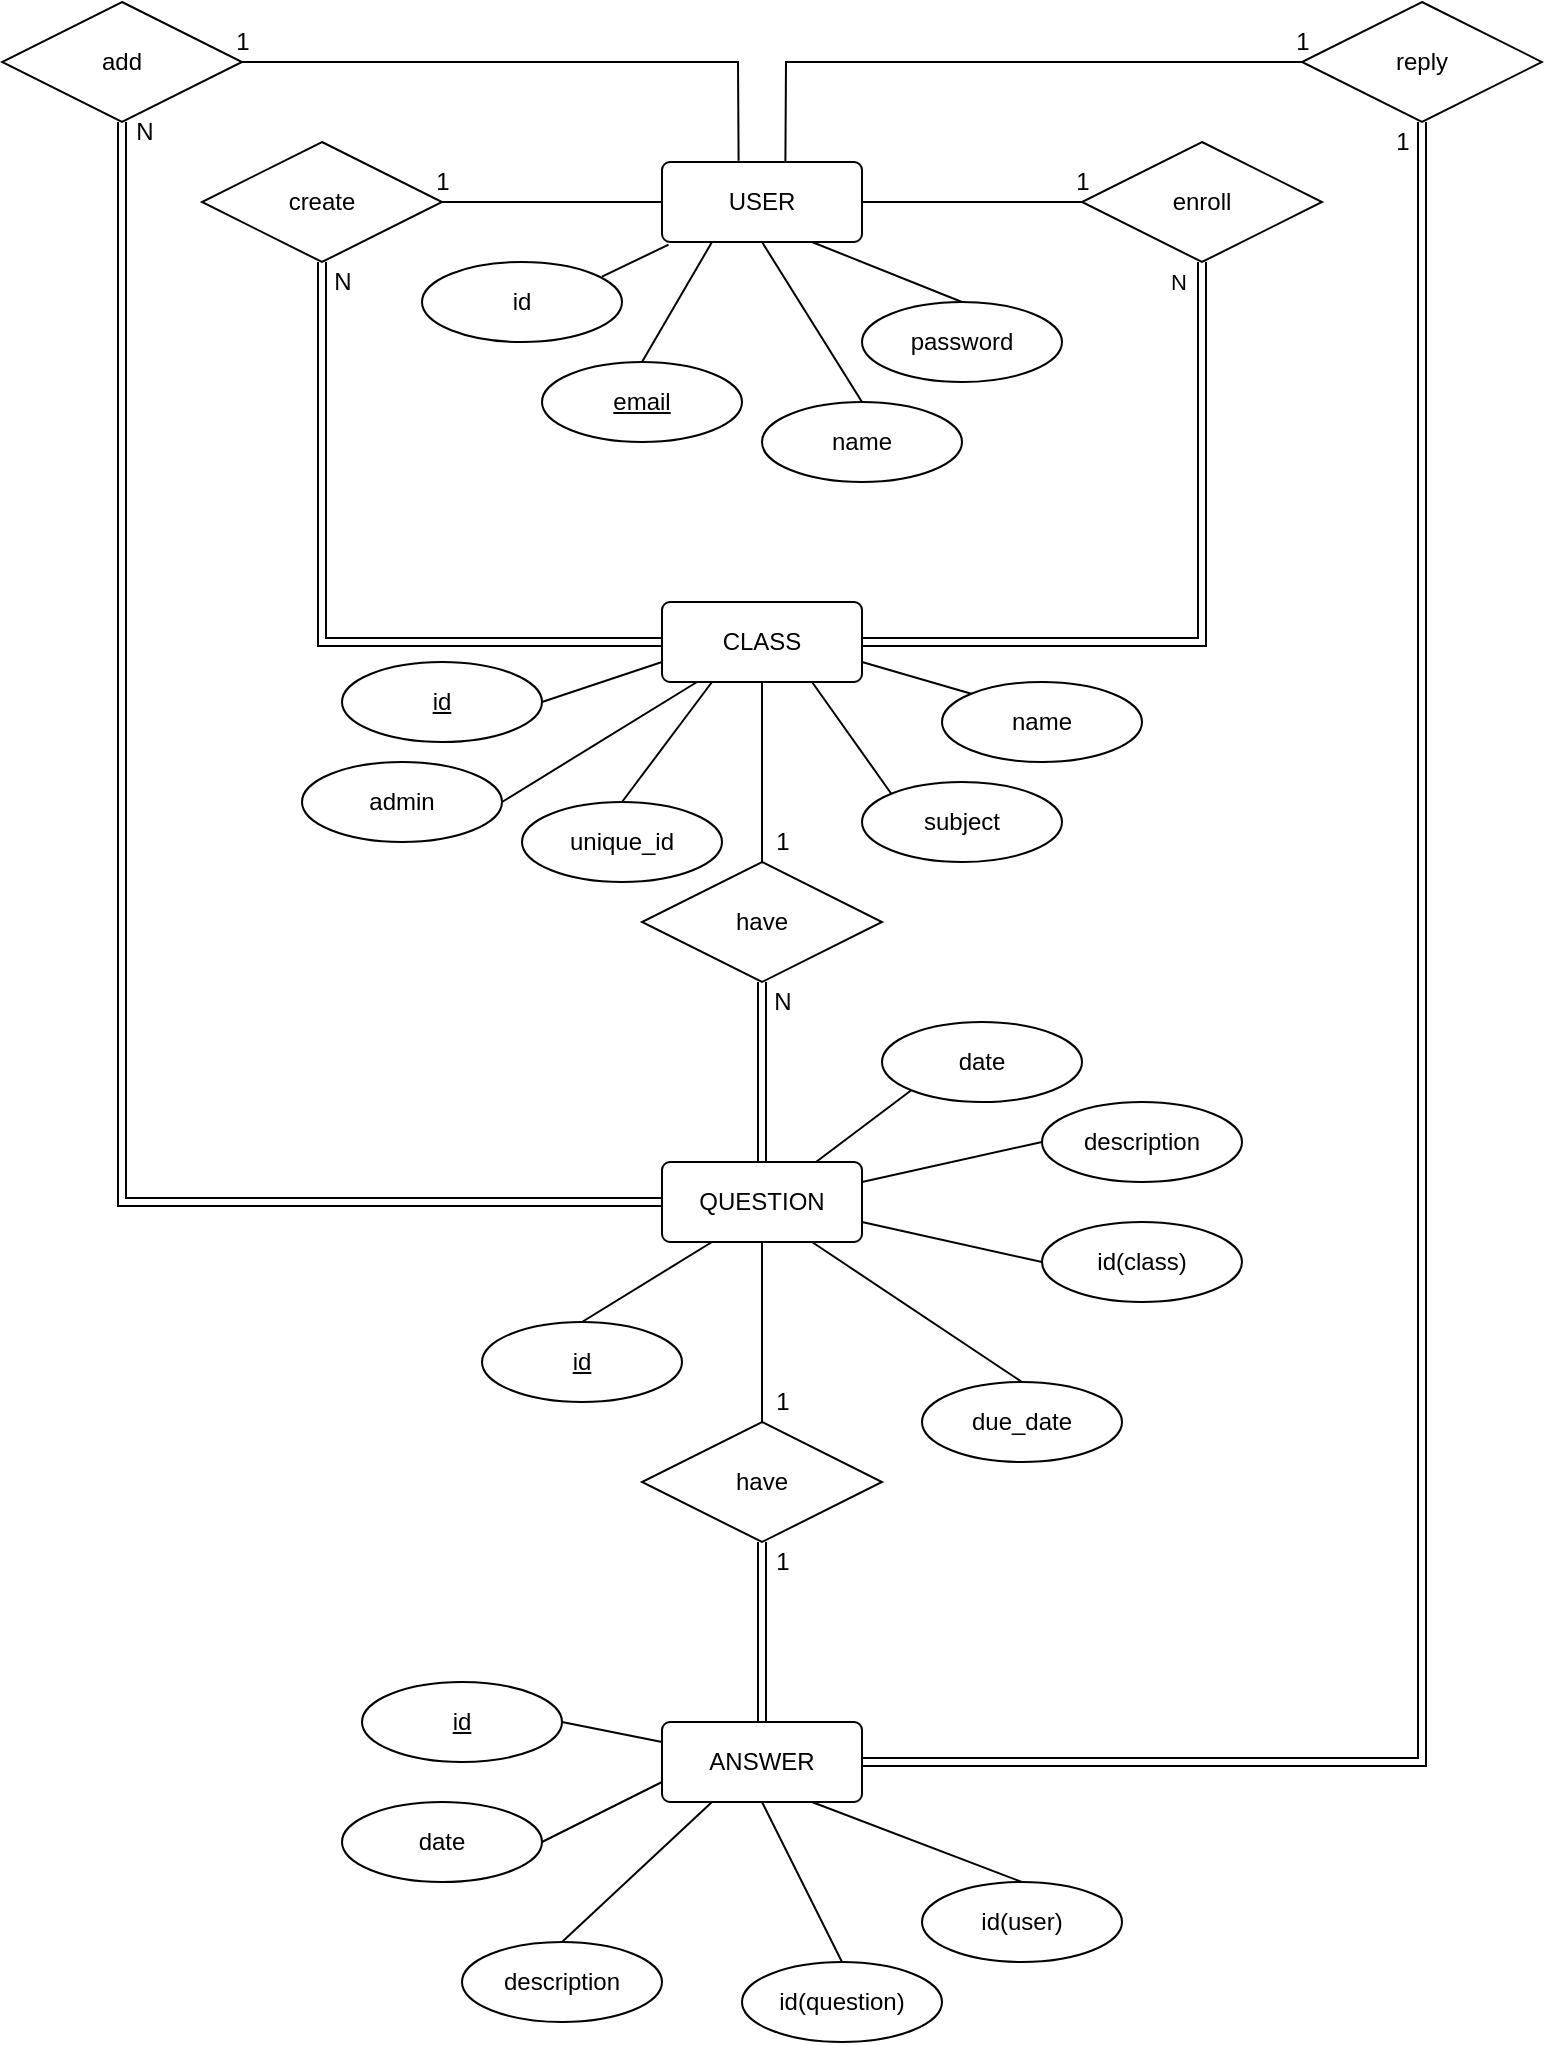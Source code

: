 <mxfile version="14.6.12" type="github">
  <diagram id="P6htf7Vpla1xygTXIhFR" name="Page-1">
    <mxGraphModel dx="1222" dy="1016" grid="1" gridSize="10" guides="1" tooltips="1" connect="1" arrows="1" fold="1" page="0" pageScale="1" pageWidth="850" pageHeight="1100" math="0" shadow="0">
      <root>
        <mxCell id="0" />
        <mxCell id="1" parent="0" />
        <mxCell id="Bazs7_HDMPhIbeYOZKG9-1" value="USER" style="rounded=1;arcSize=10;whiteSpace=wrap;html=1;align=center;" vertex="1" parent="1">
          <mxGeometry x="390" y="-30" width="100" height="40" as="geometry" />
        </mxCell>
        <mxCell id="Bazs7_HDMPhIbeYOZKG9-2" value="CLASS" style="rounded=1;arcSize=10;whiteSpace=wrap;html=1;align=center;" vertex="1" parent="1">
          <mxGeometry x="390" y="190" width="100" height="40" as="geometry" />
        </mxCell>
        <mxCell id="Bazs7_HDMPhIbeYOZKG9-3" value="ANSWER" style="rounded=1;arcSize=10;whiteSpace=wrap;html=1;align=center;" vertex="1" parent="1">
          <mxGeometry x="390" y="750" width="100" height="40" as="geometry" />
        </mxCell>
        <mxCell id="Bazs7_HDMPhIbeYOZKG9-5" value="QUESTION" style="rounded=1;arcSize=10;whiteSpace=wrap;html=1;align=center;" vertex="1" parent="1">
          <mxGeometry x="390" y="470" width="100" height="40" as="geometry" />
        </mxCell>
        <mxCell id="Bazs7_HDMPhIbeYOZKG9-9" value="create" style="shape=rhombus;perimeter=rhombusPerimeter;whiteSpace=wrap;html=1;align=center;" vertex="1" parent="1">
          <mxGeometry x="160" y="-40" width="120" height="60" as="geometry" />
        </mxCell>
        <mxCell id="Bazs7_HDMPhIbeYOZKG9-10" value="have" style="shape=rhombus;perimeter=rhombusPerimeter;whiteSpace=wrap;html=1;align=center;" vertex="1" parent="1">
          <mxGeometry x="380" y="600" width="120" height="60" as="geometry" />
        </mxCell>
        <mxCell id="Bazs7_HDMPhIbeYOZKG9-11" value="have" style="shape=rhombus;perimeter=rhombusPerimeter;whiteSpace=wrap;html=1;align=center;" vertex="1" parent="1">
          <mxGeometry x="380" y="320" width="120" height="60" as="geometry" />
        </mxCell>
        <mxCell id="Bazs7_HDMPhIbeYOZKG9-13" value="enroll" style="shape=rhombus;perimeter=rhombusPerimeter;whiteSpace=wrap;html=1;align=center;" vertex="1" parent="1">
          <mxGeometry x="600" y="-40" width="120" height="60" as="geometry" />
        </mxCell>
        <mxCell id="Bazs7_HDMPhIbeYOZKG9-14" value="" style="endArrow=none;html=1;rounded=0;exitX=1;exitY=0.5;exitDx=0;exitDy=0;entryX=0;entryY=0.5;entryDx=0;entryDy=0;" edge="1" parent="1" source="Bazs7_HDMPhIbeYOZKG9-9" target="Bazs7_HDMPhIbeYOZKG9-1">
          <mxGeometry relative="1" as="geometry">
            <mxPoint x="260" y="70" as="sourcePoint" />
            <mxPoint x="420" y="70" as="targetPoint" />
          </mxGeometry>
        </mxCell>
        <mxCell id="Bazs7_HDMPhIbeYOZKG9-18" value="" style="endArrow=none;html=1;rounded=0;exitX=1;exitY=0.5;exitDx=0;exitDy=0;entryX=0;entryY=0.5;entryDx=0;entryDy=0;" edge="1" parent="1" source="Bazs7_HDMPhIbeYOZKG9-1" target="Bazs7_HDMPhIbeYOZKG9-13">
          <mxGeometry relative="1" as="geometry">
            <mxPoint x="470" y="70" as="sourcePoint" />
            <mxPoint x="630" y="70" as="targetPoint" />
          </mxGeometry>
        </mxCell>
        <mxCell id="Bazs7_HDMPhIbeYOZKG9-19" value="" style="endArrow=none;html=1;rounded=0;exitX=0.5;exitY=1;exitDx=0;exitDy=0;entryX=1;entryY=0.5;entryDx=0;entryDy=0;shape=link;" edge="1" parent="1" source="Bazs7_HDMPhIbeYOZKG9-13" target="Bazs7_HDMPhIbeYOZKG9-2">
          <mxGeometry relative="1" as="geometry">
            <mxPoint x="550" y="130" as="sourcePoint" />
            <mxPoint x="710" y="130" as="targetPoint" />
            <Array as="points">
              <mxPoint x="660" y="210" />
            </Array>
          </mxGeometry>
        </mxCell>
        <mxCell id="Bazs7_HDMPhIbeYOZKG9-37" value="N" style="edgeLabel;html=1;align=center;verticalAlign=middle;resizable=0;points=[];" vertex="1" connectable="0" parent="Bazs7_HDMPhIbeYOZKG9-19">
          <mxGeometry x="-0.912" y="-12" relative="1" as="geometry">
            <mxPoint y="-6" as="offset" />
          </mxGeometry>
        </mxCell>
        <mxCell id="Bazs7_HDMPhIbeYOZKG9-20" value="" style="endArrow=none;html=1;rounded=0;exitX=0.5;exitY=1;exitDx=0;exitDy=0;entryX=0;entryY=0.5;entryDx=0;entryDy=0;shape=link;" edge="1" parent="1" source="Bazs7_HDMPhIbeYOZKG9-9" target="Bazs7_HDMPhIbeYOZKG9-2">
          <mxGeometry relative="1" as="geometry">
            <mxPoint x="130" y="130" as="sourcePoint" />
            <mxPoint x="290" y="130" as="targetPoint" />
            <Array as="points">
              <mxPoint x="220" y="210" />
            </Array>
          </mxGeometry>
        </mxCell>
        <mxCell id="Bazs7_HDMPhIbeYOZKG9-21" value="" style="endArrow=none;html=1;rounded=0;entryX=0.5;entryY=1;entryDx=0;entryDy=0;exitX=0.5;exitY=0;exitDx=0;exitDy=0;" edge="1" parent="1" source="Bazs7_HDMPhIbeYOZKG9-11" target="Bazs7_HDMPhIbeYOZKG9-2">
          <mxGeometry relative="1" as="geometry">
            <mxPoint x="230" y="300" as="sourcePoint" />
            <mxPoint x="390" y="300" as="targetPoint" />
          </mxGeometry>
        </mxCell>
        <mxCell id="Bazs7_HDMPhIbeYOZKG9-22" value="" style="endArrow=none;html=1;rounded=0;entryX=0.5;entryY=1;entryDx=0;entryDy=0;exitX=0.5;exitY=0;exitDx=0;exitDy=0;shape=link;" edge="1" parent="1" source="Bazs7_HDMPhIbeYOZKG9-5" target="Bazs7_HDMPhIbeYOZKG9-11">
          <mxGeometry relative="1" as="geometry">
            <mxPoint x="220" y="420" as="sourcePoint" />
            <mxPoint x="380" y="420" as="targetPoint" />
          </mxGeometry>
        </mxCell>
        <mxCell id="Bazs7_HDMPhIbeYOZKG9-23" value="" style="endArrow=none;html=1;rounded=0;entryX=0.5;entryY=1;entryDx=0;entryDy=0;exitX=0.5;exitY=0;exitDx=0;exitDy=0;" edge="1" parent="1" source="Bazs7_HDMPhIbeYOZKG9-10" target="Bazs7_HDMPhIbeYOZKG9-5">
          <mxGeometry relative="1" as="geometry">
            <mxPoint x="110" y="550" as="sourcePoint" />
            <mxPoint x="270" y="550" as="targetPoint" />
          </mxGeometry>
        </mxCell>
        <mxCell id="Bazs7_HDMPhIbeYOZKG9-24" value="" style="endArrow=none;html=1;rounded=0;entryX=0.5;entryY=1;entryDx=0;entryDy=0;exitX=0.5;exitY=0;exitDx=0;exitDy=0;shape=link;" edge="1" parent="1" source="Bazs7_HDMPhIbeYOZKG9-3" target="Bazs7_HDMPhIbeYOZKG9-10">
          <mxGeometry relative="1" as="geometry">
            <mxPoint x="180" y="720" as="sourcePoint" />
            <mxPoint x="340" y="720" as="targetPoint" />
          </mxGeometry>
        </mxCell>
        <mxCell id="Bazs7_HDMPhIbeYOZKG9-27" value="add" style="shape=rhombus;perimeter=rhombusPerimeter;whiteSpace=wrap;html=1;align=center;" vertex="1" parent="1">
          <mxGeometry x="60" y="-110" width="120" height="60" as="geometry" />
        </mxCell>
        <mxCell id="Bazs7_HDMPhIbeYOZKG9-28" value="reply" style="shape=rhombus;perimeter=rhombusPerimeter;whiteSpace=wrap;html=1;align=center;" vertex="1" parent="1">
          <mxGeometry x="710" y="-110" width="120" height="60" as="geometry" />
        </mxCell>
        <mxCell id="Bazs7_HDMPhIbeYOZKG9-30" value="" style="endArrow=none;html=1;rounded=0;exitX=0.617;exitY=-0.008;exitDx=0;exitDy=0;exitPerimeter=0;entryX=0;entryY=0.5;entryDx=0;entryDy=0;" edge="1" parent="1" source="Bazs7_HDMPhIbeYOZKG9-1" target="Bazs7_HDMPhIbeYOZKG9-28">
          <mxGeometry relative="1" as="geometry">
            <mxPoint x="500" y="-70" as="sourcePoint" />
            <mxPoint x="660" y="-70" as="targetPoint" />
            <Array as="points">
              <mxPoint x="452" y="-80" />
            </Array>
          </mxGeometry>
        </mxCell>
        <mxCell id="Bazs7_HDMPhIbeYOZKG9-31" value="" style="endArrow=none;html=1;rounded=0;exitX=1;exitY=0.5;exitDx=0;exitDy=0;entryX=0.383;entryY=-0.017;entryDx=0;entryDy=0;entryPerimeter=0;" edge="1" parent="1" source="Bazs7_HDMPhIbeYOZKG9-27" target="Bazs7_HDMPhIbeYOZKG9-1">
          <mxGeometry relative="1" as="geometry">
            <mxPoint x="260.0" y="-69.0" as="sourcePoint" />
            <mxPoint x="482.3" y="-120" as="targetPoint" />
            <Array as="points">
              <mxPoint x="428" y="-80" />
            </Array>
          </mxGeometry>
        </mxCell>
        <mxCell id="Bazs7_HDMPhIbeYOZKG9-32" value="" style="endArrow=none;html=1;rounded=0;exitX=0.5;exitY=1;exitDx=0;exitDy=0;entryX=0;entryY=0.5;entryDx=0;entryDy=0;shape=link;" edge="1" parent="1" source="Bazs7_HDMPhIbeYOZKG9-27" target="Bazs7_HDMPhIbeYOZKG9-5">
          <mxGeometry relative="1" as="geometry">
            <mxPoint x="20" y="100" as="sourcePoint" />
            <mxPoint x="180" y="100" as="targetPoint" />
            <Array as="points">
              <mxPoint x="120" y="490" />
            </Array>
          </mxGeometry>
        </mxCell>
        <mxCell id="Bazs7_HDMPhIbeYOZKG9-33" value="" style="endArrow=none;html=1;rounded=0;exitX=0.5;exitY=1;exitDx=0;exitDy=0;entryX=1;entryY=0.5;entryDx=0;entryDy=0;shape=link;" edge="1" parent="1" source="Bazs7_HDMPhIbeYOZKG9-28" target="Bazs7_HDMPhIbeYOZKG9-3">
          <mxGeometry relative="1" as="geometry">
            <mxPoint x="810" y="110" as="sourcePoint" />
            <mxPoint x="770" y="640" as="targetPoint" />
            <Array as="points">
              <mxPoint x="770" y="770" />
            </Array>
          </mxGeometry>
        </mxCell>
        <mxCell id="Bazs7_HDMPhIbeYOZKG9-34" value="1" style="text;html=1;align=center;verticalAlign=middle;resizable=0;points=[];autosize=1;strokeColor=none;" vertex="1" parent="1">
          <mxGeometry x="270" y="-30" width="20" height="20" as="geometry" />
        </mxCell>
        <mxCell id="Bazs7_HDMPhIbeYOZKG9-35" value="N" style="text;html=1;align=center;verticalAlign=middle;resizable=0;points=[];autosize=1;strokeColor=none;" vertex="1" parent="1">
          <mxGeometry x="220" y="20" width="20" height="20" as="geometry" />
        </mxCell>
        <mxCell id="Bazs7_HDMPhIbeYOZKG9-36" value="1" style="text;html=1;align=center;verticalAlign=middle;resizable=0;points=[];autosize=1;strokeColor=none;" vertex="1" parent="1">
          <mxGeometry x="590" y="-30" width="20" height="20" as="geometry" />
        </mxCell>
        <mxCell id="Bazs7_HDMPhIbeYOZKG9-38" value="1" style="text;html=1;align=center;verticalAlign=middle;resizable=0;points=[];autosize=1;strokeColor=none;" vertex="1" parent="1">
          <mxGeometry x="170" y="-100" width="20" height="20" as="geometry" />
        </mxCell>
        <mxCell id="Bazs7_HDMPhIbeYOZKG9-39" value="N" style="text;html=1;align=center;verticalAlign=middle;resizable=0;points=[];autosize=1;strokeColor=none;" vertex="1" parent="1">
          <mxGeometry x="121" y="-55" width="20" height="20" as="geometry" />
        </mxCell>
        <mxCell id="Bazs7_HDMPhIbeYOZKG9-40" value="1" style="text;html=1;align=center;verticalAlign=middle;resizable=0;points=[];autosize=1;strokeColor=none;" vertex="1" parent="1">
          <mxGeometry x="700" y="-100" width="20" height="20" as="geometry" />
        </mxCell>
        <mxCell id="Bazs7_HDMPhIbeYOZKG9-41" value="1" style="text;html=1;align=center;verticalAlign=middle;resizable=0;points=[];autosize=1;strokeColor=none;" vertex="1" parent="1">
          <mxGeometry x="750" y="-50" width="20" height="20" as="geometry" />
        </mxCell>
        <mxCell id="Bazs7_HDMPhIbeYOZKG9-42" value="1" style="text;html=1;align=center;verticalAlign=middle;resizable=0;points=[];autosize=1;strokeColor=none;" vertex="1" parent="1">
          <mxGeometry x="440" y="300" width="20" height="20" as="geometry" />
        </mxCell>
        <mxCell id="Bazs7_HDMPhIbeYOZKG9-43" value="N" style="text;html=1;align=center;verticalAlign=middle;resizable=0;points=[];autosize=1;strokeColor=none;" vertex="1" parent="1">
          <mxGeometry x="440" y="380" width="20" height="20" as="geometry" />
        </mxCell>
        <mxCell id="Bazs7_HDMPhIbeYOZKG9-44" value="1" style="text;html=1;align=center;verticalAlign=middle;resizable=0;points=[];autosize=1;strokeColor=none;" vertex="1" parent="1">
          <mxGeometry x="440" y="580" width="20" height="20" as="geometry" />
        </mxCell>
        <mxCell id="Bazs7_HDMPhIbeYOZKG9-45" value="1" style="text;html=1;align=center;verticalAlign=middle;resizable=0;points=[];autosize=1;strokeColor=none;" vertex="1" parent="1">
          <mxGeometry x="440" y="660" width="20" height="20" as="geometry" />
        </mxCell>
        <mxCell id="Bazs7_HDMPhIbeYOZKG9-46" value="email" style="ellipse;whiteSpace=wrap;html=1;align=center;fontStyle=4;" vertex="1" parent="1">
          <mxGeometry x="330" y="70" width="100" height="40" as="geometry" />
        </mxCell>
        <mxCell id="Bazs7_HDMPhIbeYOZKG9-49" value="id" style="ellipse;whiteSpace=wrap;html=1;align=center;" vertex="1" parent="1">
          <mxGeometry x="270" y="20" width="100" height="40" as="geometry" />
        </mxCell>
        <mxCell id="Bazs7_HDMPhIbeYOZKG9-52" value="name" style="ellipse;whiteSpace=wrap;html=1;align=center;" vertex="1" parent="1">
          <mxGeometry x="440" y="90" width="100" height="40" as="geometry" />
        </mxCell>
        <mxCell id="Bazs7_HDMPhIbeYOZKG9-53" value="password" style="ellipse;whiteSpace=wrap;html=1;align=center;" vertex="1" parent="1">
          <mxGeometry x="490" y="40" width="100" height="40" as="geometry" />
        </mxCell>
        <mxCell id="Bazs7_HDMPhIbeYOZKG9-54" value="" style="endArrow=none;html=1;rounded=0;exitX=0.033;exitY=1.033;exitDx=0;exitDy=0;exitPerimeter=0;entryX=0.9;entryY=0.183;entryDx=0;entryDy=0;entryPerimeter=0;" edge="1" parent="1" source="Bazs7_HDMPhIbeYOZKG9-1" target="Bazs7_HDMPhIbeYOZKG9-49">
          <mxGeometry relative="1" as="geometry">
            <mxPoint x="380" y="50" as="sourcePoint" />
            <mxPoint x="540" y="50" as="targetPoint" />
          </mxGeometry>
        </mxCell>
        <mxCell id="Bazs7_HDMPhIbeYOZKG9-55" value="" style="endArrow=none;html=1;rounded=0;exitX=0.25;exitY=1;exitDx=0;exitDy=0;entryX=0.5;entryY=0;entryDx=0;entryDy=0;" edge="1" parent="1" source="Bazs7_HDMPhIbeYOZKG9-1" target="Bazs7_HDMPhIbeYOZKG9-46">
          <mxGeometry relative="1" as="geometry">
            <mxPoint x="410" y="40" as="sourcePoint" />
            <mxPoint x="570" y="40" as="targetPoint" />
          </mxGeometry>
        </mxCell>
        <mxCell id="Bazs7_HDMPhIbeYOZKG9-56" value="" style="endArrow=none;html=1;rounded=0;exitX=0.5;exitY=1;exitDx=0;exitDy=0;entryX=0.5;entryY=0;entryDx=0;entryDy=0;" edge="1" parent="1" source="Bazs7_HDMPhIbeYOZKG9-1" target="Bazs7_HDMPhIbeYOZKG9-52">
          <mxGeometry relative="1" as="geometry">
            <mxPoint x="410" y="40" as="sourcePoint" />
            <mxPoint x="570" y="40" as="targetPoint" />
          </mxGeometry>
        </mxCell>
        <mxCell id="Bazs7_HDMPhIbeYOZKG9-57" value="" style="endArrow=none;html=1;rounded=0;exitX=0.75;exitY=1;exitDx=0;exitDy=0;entryX=0.5;entryY=0;entryDx=0;entryDy=0;" edge="1" parent="1" source="Bazs7_HDMPhIbeYOZKG9-1" target="Bazs7_HDMPhIbeYOZKG9-53">
          <mxGeometry relative="1" as="geometry">
            <mxPoint x="500" y="30" as="sourcePoint" />
            <mxPoint x="660" y="30" as="targetPoint" />
          </mxGeometry>
        </mxCell>
        <mxCell id="Bazs7_HDMPhIbeYOZKG9-58" value="name" style="ellipse;whiteSpace=wrap;html=1;align=center;" vertex="1" parent="1">
          <mxGeometry x="530" y="230" width="100" height="40" as="geometry" />
        </mxCell>
        <mxCell id="Bazs7_HDMPhIbeYOZKG9-59" value="subject" style="ellipse;whiteSpace=wrap;html=1;align=center;" vertex="1" parent="1">
          <mxGeometry x="490" y="280" width="100" height="40" as="geometry" />
        </mxCell>
        <mxCell id="Bazs7_HDMPhIbeYOZKG9-60" value="id" style="ellipse;whiteSpace=wrap;html=1;align=center;fontStyle=4;" vertex="1" parent="1">
          <mxGeometry x="230" y="220" width="100" height="40" as="geometry" />
        </mxCell>
        <mxCell id="Bazs7_HDMPhIbeYOZKG9-62" value="admin" style="ellipse;whiteSpace=wrap;html=1;align=center;" vertex="1" parent="1">
          <mxGeometry x="210" y="270" width="100" height="40" as="geometry" />
        </mxCell>
        <mxCell id="Bazs7_HDMPhIbeYOZKG9-63" value="unique_id" style="ellipse;whiteSpace=wrap;html=1;align=center;" vertex="1" parent="1">
          <mxGeometry x="320" y="290" width="100" height="40" as="geometry" />
        </mxCell>
        <mxCell id="Bazs7_HDMPhIbeYOZKG9-64" value="" style="endArrow=none;html=1;rounded=0;exitX=1;exitY=0.5;exitDx=0;exitDy=0;entryX=0;entryY=0.75;entryDx=0;entryDy=0;" edge="1" parent="1" source="Bazs7_HDMPhIbeYOZKG9-60" target="Bazs7_HDMPhIbeYOZKG9-2">
          <mxGeometry relative="1" as="geometry">
            <mxPoint x="340" y="270" as="sourcePoint" />
            <mxPoint x="500" y="270" as="targetPoint" />
          </mxGeometry>
        </mxCell>
        <mxCell id="Bazs7_HDMPhIbeYOZKG9-65" value="" style="endArrow=none;html=1;rounded=0;exitX=1;exitY=0.5;exitDx=0;exitDy=0;" edge="1" parent="1" source="Bazs7_HDMPhIbeYOZKG9-62" target="Bazs7_HDMPhIbeYOZKG9-2">
          <mxGeometry relative="1" as="geometry">
            <mxPoint x="350" y="270" as="sourcePoint" />
            <mxPoint x="510" y="270" as="targetPoint" />
          </mxGeometry>
        </mxCell>
        <mxCell id="Bazs7_HDMPhIbeYOZKG9-68" value="" style="endArrow=none;html=1;rounded=0;exitX=0.25;exitY=1;exitDx=0;exitDy=0;entryX=0.5;entryY=0;entryDx=0;entryDy=0;" edge="1" parent="1" source="Bazs7_HDMPhIbeYOZKG9-2" target="Bazs7_HDMPhIbeYOZKG9-63">
          <mxGeometry relative="1" as="geometry">
            <mxPoint x="390" y="260" as="sourcePoint" />
            <mxPoint x="550" y="260" as="targetPoint" />
          </mxGeometry>
        </mxCell>
        <mxCell id="Bazs7_HDMPhIbeYOZKG9-69" value="" style="endArrow=none;html=1;rounded=0;exitX=0.75;exitY=1;exitDx=0;exitDy=0;entryX=0;entryY=0;entryDx=0;entryDy=0;" edge="1" parent="1" source="Bazs7_HDMPhIbeYOZKG9-2" target="Bazs7_HDMPhIbeYOZKG9-59">
          <mxGeometry relative="1" as="geometry">
            <mxPoint x="480" y="270" as="sourcePoint" />
            <mxPoint x="640" y="270" as="targetPoint" />
          </mxGeometry>
        </mxCell>
        <mxCell id="Bazs7_HDMPhIbeYOZKG9-70" value="" style="endArrow=none;html=1;rounded=0;exitX=1;exitY=0.75;exitDx=0;exitDy=0;entryX=0;entryY=0;entryDx=0;entryDy=0;" edge="1" parent="1" source="Bazs7_HDMPhIbeYOZKG9-2" target="Bazs7_HDMPhIbeYOZKG9-58">
          <mxGeometry relative="1" as="geometry">
            <mxPoint x="460" y="270" as="sourcePoint" />
            <mxPoint x="620" y="270" as="targetPoint" />
          </mxGeometry>
        </mxCell>
        <mxCell id="Bazs7_HDMPhIbeYOZKG9-71" value="id" style="ellipse;whiteSpace=wrap;html=1;align=center;fontStyle=4;" vertex="1" parent="1">
          <mxGeometry x="300" y="550" width="100" height="40" as="geometry" />
        </mxCell>
        <mxCell id="Bazs7_HDMPhIbeYOZKG9-72" value="description" style="ellipse;whiteSpace=wrap;html=1;align=center;" vertex="1" parent="1">
          <mxGeometry x="580" y="440" width="100" height="40" as="geometry" />
        </mxCell>
        <mxCell id="Bazs7_HDMPhIbeYOZKG9-73" value="id(class)" style="ellipse;whiteSpace=wrap;html=1;align=center;" vertex="1" parent="1">
          <mxGeometry x="580" y="500" width="100" height="40" as="geometry" />
        </mxCell>
        <mxCell id="Bazs7_HDMPhIbeYOZKG9-74" value="date" style="ellipse;whiteSpace=wrap;html=1;align=center;" vertex="1" parent="1">
          <mxGeometry x="500" y="400" width="100" height="40" as="geometry" />
        </mxCell>
        <mxCell id="Bazs7_HDMPhIbeYOZKG9-75" value="due_date" style="ellipse;whiteSpace=wrap;html=1;align=center;" vertex="1" parent="1">
          <mxGeometry x="520" y="580" width="100" height="40" as="geometry" />
        </mxCell>
        <mxCell id="Bazs7_HDMPhIbeYOZKG9-76" value="" style="endArrow=none;html=1;rounded=0;exitX=0.25;exitY=1;exitDx=0;exitDy=0;entryX=0.5;entryY=0;entryDx=0;entryDy=0;" edge="1" parent="1" source="Bazs7_HDMPhIbeYOZKG9-5" target="Bazs7_HDMPhIbeYOZKG9-71">
          <mxGeometry relative="1" as="geometry">
            <mxPoint x="140" y="550" as="sourcePoint" />
            <mxPoint x="300" y="550" as="targetPoint" />
          </mxGeometry>
        </mxCell>
        <mxCell id="Bazs7_HDMPhIbeYOZKG9-77" value="" style="endArrow=none;html=1;rounded=0;exitX=0.75;exitY=1;exitDx=0;exitDy=0;entryX=0.5;entryY=0;entryDx=0;entryDy=0;" edge="1" parent="1" source="Bazs7_HDMPhIbeYOZKG9-5" target="Bazs7_HDMPhIbeYOZKG9-75">
          <mxGeometry relative="1" as="geometry">
            <mxPoint x="490" y="530" as="sourcePoint" />
            <mxPoint x="650" y="530" as="targetPoint" />
          </mxGeometry>
        </mxCell>
        <mxCell id="Bazs7_HDMPhIbeYOZKG9-78" value="" style="endArrow=none;html=1;rounded=0;exitX=1;exitY=0.75;exitDx=0;exitDy=0;entryX=0;entryY=0.5;entryDx=0;entryDy=0;" edge="1" parent="1" source="Bazs7_HDMPhIbeYOZKG9-5" target="Bazs7_HDMPhIbeYOZKG9-73">
          <mxGeometry relative="1" as="geometry">
            <mxPoint x="520" y="510" as="sourcePoint" />
            <mxPoint x="680" y="510" as="targetPoint" />
          </mxGeometry>
        </mxCell>
        <mxCell id="Bazs7_HDMPhIbeYOZKG9-79" value="" style="endArrow=none;html=1;rounded=0;exitX=1;exitY=0.25;exitDx=0;exitDy=0;entryX=0;entryY=0.5;entryDx=0;entryDy=0;" edge="1" parent="1" source="Bazs7_HDMPhIbeYOZKG9-5" target="Bazs7_HDMPhIbeYOZKG9-72">
          <mxGeometry relative="1" as="geometry">
            <mxPoint x="590" y="480" as="sourcePoint" />
            <mxPoint x="750" y="480" as="targetPoint" />
          </mxGeometry>
        </mxCell>
        <mxCell id="Bazs7_HDMPhIbeYOZKG9-80" value="" style="endArrow=none;html=1;rounded=0;entryX=0;entryY=1;entryDx=0;entryDy=0;" edge="1" parent="1" target="Bazs7_HDMPhIbeYOZKG9-74">
          <mxGeometry relative="1" as="geometry">
            <mxPoint x="467" y="470" as="sourcePoint" />
            <mxPoint x="670" y="480" as="targetPoint" />
          </mxGeometry>
        </mxCell>
        <mxCell id="Bazs7_HDMPhIbeYOZKG9-81" value="id" style="ellipse;whiteSpace=wrap;html=1;align=center;fontStyle=4;" vertex="1" parent="1">
          <mxGeometry x="240" y="730" width="100" height="40" as="geometry" />
        </mxCell>
        <mxCell id="Bazs7_HDMPhIbeYOZKG9-82" value="date" style="ellipse;whiteSpace=wrap;html=1;align=center;" vertex="1" parent="1">
          <mxGeometry x="230" y="790" width="100" height="40" as="geometry" />
        </mxCell>
        <mxCell id="Bazs7_HDMPhIbeYOZKG9-84" value="id(user)" style="ellipse;whiteSpace=wrap;html=1;align=center;" vertex="1" parent="1">
          <mxGeometry x="520" y="830" width="100" height="40" as="geometry" />
        </mxCell>
        <mxCell id="Bazs7_HDMPhIbeYOZKG9-85" value="description" style="ellipse;whiteSpace=wrap;html=1;align=center;" vertex="1" parent="1">
          <mxGeometry x="290" y="860" width="100" height="40" as="geometry" />
        </mxCell>
        <mxCell id="Bazs7_HDMPhIbeYOZKG9-86" value="id(question)" style="ellipse;whiteSpace=wrap;html=1;align=center;" vertex="1" parent="1">
          <mxGeometry x="430" y="870" width="100" height="40" as="geometry" />
        </mxCell>
        <mxCell id="Bazs7_HDMPhIbeYOZKG9-87" value="" style="endArrow=none;html=1;rounded=0;entryX=0;entryY=0.25;entryDx=0;entryDy=0;exitX=1;exitY=0.5;exitDx=0;exitDy=0;" edge="1" parent="1" source="Bazs7_HDMPhIbeYOZKG9-81" target="Bazs7_HDMPhIbeYOZKG9-3">
          <mxGeometry relative="1" as="geometry">
            <mxPoint x="120" y="800" as="sourcePoint" />
            <mxPoint x="280" y="800" as="targetPoint" />
          </mxGeometry>
        </mxCell>
        <mxCell id="Bazs7_HDMPhIbeYOZKG9-88" value="" style="endArrow=none;html=1;rounded=0;entryX=0;entryY=0.75;entryDx=0;entryDy=0;exitX=1;exitY=0.5;exitDx=0;exitDy=0;" edge="1" parent="1" source="Bazs7_HDMPhIbeYOZKG9-82" target="Bazs7_HDMPhIbeYOZKG9-3">
          <mxGeometry relative="1" as="geometry">
            <mxPoint x="240" y="770" as="sourcePoint" />
            <mxPoint x="400" y="770" as="targetPoint" />
          </mxGeometry>
        </mxCell>
        <mxCell id="Bazs7_HDMPhIbeYOZKG9-89" value="" style="endArrow=none;html=1;rounded=0;exitX=0.25;exitY=1;exitDx=0;exitDy=0;entryX=0.5;entryY=0;entryDx=0;entryDy=0;" edge="1" parent="1" source="Bazs7_HDMPhIbeYOZKG9-3" target="Bazs7_HDMPhIbeYOZKG9-85">
          <mxGeometry relative="1" as="geometry">
            <mxPoint x="390" y="820" as="sourcePoint" />
            <mxPoint x="340" y="850" as="targetPoint" />
          </mxGeometry>
        </mxCell>
        <mxCell id="Bazs7_HDMPhIbeYOZKG9-91" value="" style="endArrow=none;html=1;rounded=0;exitX=0.5;exitY=1;exitDx=0;exitDy=0;entryX=0.5;entryY=0;entryDx=0;entryDy=0;" edge="1" parent="1" source="Bazs7_HDMPhIbeYOZKG9-3" target="Bazs7_HDMPhIbeYOZKG9-86">
          <mxGeometry relative="1" as="geometry">
            <mxPoint x="470" y="830" as="sourcePoint" />
            <mxPoint x="630" y="830" as="targetPoint" />
          </mxGeometry>
        </mxCell>
        <mxCell id="Bazs7_HDMPhIbeYOZKG9-92" value="" style="endArrow=none;html=1;rounded=0;exitX=0.75;exitY=1;exitDx=0;exitDy=0;entryX=0.5;entryY=0;entryDx=0;entryDy=0;" edge="1" parent="1" source="Bazs7_HDMPhIbeYOZKG9-3" target="Bazs7_HDMPhIbeYOZKG9-84">
          <mxGeometry relative="1" as="geometry">
            <mxPoint x="530" y="790" as="sourcePoint" />
            <mxPoint x="690" y="790" as="targetPoint" />
          </mxGeometry>
        </mxCell>
      </root>
    </mxGraphModel>
  </diagram>
</mxfile>
